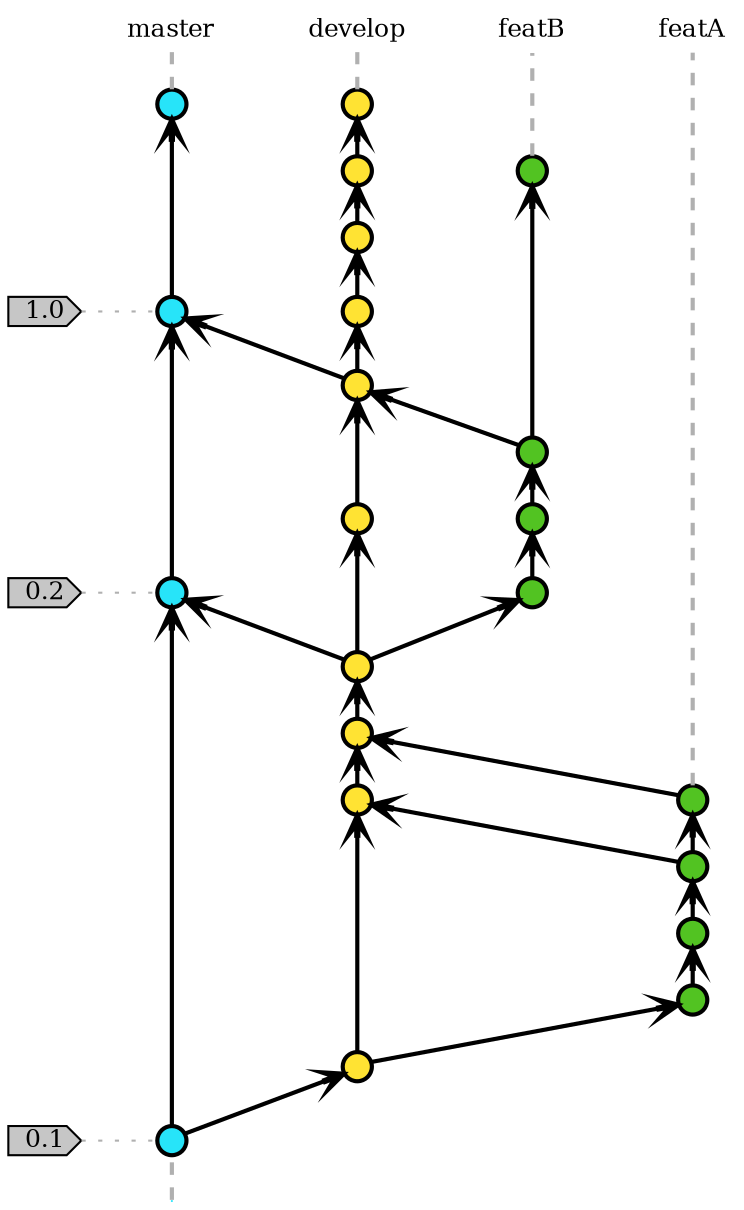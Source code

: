 strict digraph git {
    rankdir="BT"; nodesep=0.5; ranksep=0.25; splines=line; forcelabels=false;

    // general
    node [style=filled, color="black", fontcolor="black", font="Consolas", fontsize="12pt" ];
    edge [arrowhead=vee, color="black", penwidth=2];

    // branch
    node [fixedsize=false, penwidth=0, fillcolor=none, shape=none, width=0, height=0, margin="0.05"];
    subgraph {
        rank=sink;
        master [label="master", group="master"];
    }
    subgraph {
        rank=sink;
        develop [label="develop", group="develop"];
    }
    subgraph {
        rank=sink;
        featA [label="featA", group="featA"];
    }
    subgraph {
        rank=sink;
        featB [label="featB", group="featB"];
    }

    // tags
    node [shape=cds, fixedsize=false, fillcolor="#C6C6C6", penwidth=1, margin="0.11,0.055"]
    tag1 [label="0.1"]
    tag2 [label="0.2"]
    tag3 [label="1.0"]


    // graph
    node [width=0.2, height=0.2, fixedsize=true, label="", margin="0.11,0.055", shape=circle, penwidth=2, fillcolor="#FF0000"]

    // branches
    subgraph {
        node  [group="master", fillcolor="#27E4F9"];
        mc1; mc2; mc3; mc4;
        subgraph {
            rank=source;
            ms [label="", width=0, height=0, penwidth=0];
        }
        mc1 -> mc2 -> mc3 -> mc4;
        ms -> mc1 [color="#b0b0b0", style=dashed, arrowhead=none ];
        mc4 -> master [color="#b0b0b0", style=dashed, arrowhead=none ];
    }

    subgraph {
        node  [group="develop", fillcolor="#FFE333"];
        dc1; dc2; dc3; dc4; dc5; dc6; dc7; dc8; dc9; dc10;
        dc1 -> dc2 -> dc3 -> dc4 -> dc5 -> dc6 -> dc7 -> dc8 -> dc9 -> dc10;
        mc1 -> dc1;
        dc4 -> mc2;
        dc6 -> mc3;
        dc10 -> develop [color="#b0b0b0", style=dashed, arrowhead=none ];
    }

    subgraph {
        node  [group="featA", fillcolor="#52C322"];
        fa1; fa2; fa3; fa4;
        fa4 -> featA [color="#b0b0b0", style=dashed, arrowhead=none];
        fa1 -> fa2 -> fa3 -> fa4;
        dc1 -> fa1;
        fa3 -> dc2;
        fa4 -> dc3;
    }

    subgraph {
        node  [group="featB", fillcolor="#52C322"];
        fb1; fb2; fb3; fb4;
        fb4 -> featB [color="#b0b0b0", style=dashed, arrowhead=none];
        fb1 -> fb2 -> fb3 -> fb4;
        dc4 -> fb1;
        fb3 -> dc6;
    }

    // tags connections
    edge [color="#b0b0b0", style=dotted, len=0.3, arrowhead=none, penwidth=1];
    subgraph  {
        rank="same";
        tag1 -> mc1;
    }
    subgraph  {
        rank="same";
        tag2 -> mc2;
    }
    subgraph  {
        rank="same";
        tag3 -> mc3;
    }
}
